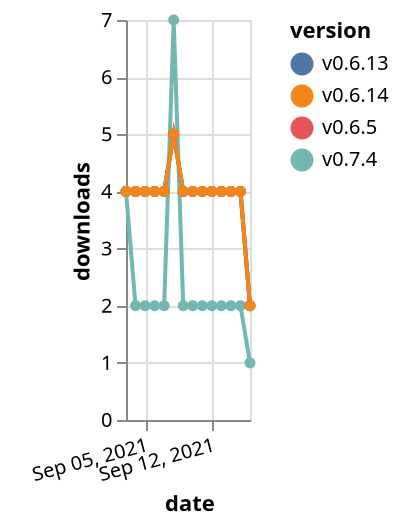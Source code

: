 {"$schema": "https://vega.github.io/schema/vega-lite/v5.json", "description": "A simple bar chart with embedded data.", "data": {"values": [{"date": "2021-09-03", "total": 4661, "delta": 4, "version": "v0.6.5"}, {"date": "2021-09-04", "total": 4665, "delta": 4, "version": "v0.6.5"}, {"date": "2021-09-05", "total": 4669, "delta": 4, "version": "v0.6.5"}, {"date": "2021-09-06", "total": 4673, "delta": 4, "version": "v0.6.5"}, {"date": "2021-09-07", "total": 4677, "delta": 4, "version": "v0.6.5"}, {"date": "2021-09-08", "total": 4682, "delta": 5, "version": "v0.6.5"}, {"date": "2021-09-09", "total": 4686, "delta": 4, "version": "v0.6.5"}, {"date": "2021-09-10", "total": 4690, "delta": 4, "version": "v0.6.5"}, {"date": "2021-09-11", "total": 4694, "delta": 4, "version": "v0.6.5"}, {"date": "2021-09-12", "total": 4698, "delta": 4, "version": "v0.6.5"}, {"date": "2021-09-13", "total": 4702, "delta": 4, "version": "v0.6.5"}, {"date": "2021-09-14", "total": 4706, "delta": 4, "version": "v0.6.5"}, {"date": "2021-09-15", "total": 4710, "delta": 4, "version": "v0.6.5"}, {"date": "2021-09-16", "total": 4712, "delta": 2, "version": "v0.6.5"}, {"date": "2021-09-03", "total": 2860, "delta": 4, "version": "v0.7.4"}, {"date": "2021-09-04", "total": 2862, "delta": 2, "version": "v0.7.4"}, {"date": "2021-09-05", "total": 2864, "delta": 2, "version": "v0.7.4"}, {"date": "2021-09-06", "total": 2866, "delta": 2, "version": "v0.7.4"}, {"date": "2021-09-07", "total": 2868, "delta": 2, "version": "v0.7.4"}, {"date": "2021-09-08", "total": 2875, "delta": 7, "version": "v0.7.4"}, {"date": "2021-09-09", "total": 2877, "delta": 2, "version": "v0.7.4"}, {"date": "2021-09-10", "total": 2879, "delta": 2, "version": "v0.7.4"}, {"date": "2021-09-11", "total": 2881, "delta": 2, "version": "v0.7.4"}, {"date": "2021-09-12", "total": 2883, "delta": 2, "version": "v0.7.4"}, {"date": "2021-09-13", "total": 2885, "delta": 2, "version": "v0.7.4"}, {"date": "2021-09-14", "total": 2887, "delta": 2, "version": "v0.7.4"}, {"date": "2021-09-15", "total": 2889, "delta": 2, "version": "v0.7.4"}, {"date": "2021-09-16", "total": 2890, "delta": 1, "version": "v0.7.4"}, {"date": "2021-09-03", "total": 4850, "delta": 4, "version": "v0.6.13"}, {"date": "2021-09-04", "total": 4854, "delta": 4, "version": "v0.6.13"}, {"date": "2021-09-05", "total": 4858, "delta": 4, "version": "v0.6.13"}, {"date": "2021-09-06", "total": 4862, "delta": 4, "version": "v0.6.13"}, {"date": "2021-09-07", "total": 4866, "delta": 4, "version": "v0.6.13"}, {"date": "2021-09-08", "total": 4871, "delta": 5, "version": "v0.6.13"}, {"date": "2021-09-09", "total": 4875, "delta": 4, "version": "v0.6.13"}, {"date": "2021-09-10", "total": 4879, "delta": 4, "version": "v0.6.13"}, {"date": "2021-09-11", "total": 4883, "delta": 4, "version": "v0.6.13"}, {"date": "2021-09-12", "total": 4887, "delta": 4, "version": "v0.6.13"}, {"date": "2021-09-13", "total": 4891, "delta": 4, "version": "v0.6.13"}, {"date": "2021-09-14", "total": 4895, "delta": 4, "version": "v0.6.13"}, {"date": "2021-09-15", "total": 4899, "delta": 4, "version": "v0.6.13"}, {"date": "2021-09-16", "total": 4901, "delta": 2, "version": "v0.6.13"}, {"date": "2021-09-03", "total": 4832, "delta": 4, "version": "v0.6.14"}, {"date": "2021-09-04", "total": 4836, "delta": 4, "version": "v0.6.14"}, {"date": "2021-09-05", "total": 4840, "delta": 4, "version": "v0.6.14"}, {"date": "2021-09-06", "total": 4844, "delta": 4, "version": "v0.6.14"}, {"date": "2021-09-07", "total": 4848, "delta": 4, "version": "v0.6.14"}, {"date": "2021-09-08", "total": 4853, "delta": 5, "version": "v0.6.14"}, {"date": "2021-09-09", "total": 4857, "delta": 4, "version": "v0.6.14"}, {"date": "2021-09-10", "total": 4861, "delta": 4, "version": "v0.6.14"}, {"date": "2021-09-11", "total": 4865, "delta": 4, "version": "v0.6.14"}, {"date": "2021-09-12", "total": 4869, "delta": 4, "version": "v0.6.14"}, {"date": "2021-09-13", "total": 4873, "delta": 4, "version": "v0.6.14"}, {"date": "2021-09-14", "total": 4877, "delta": 4, "version": "v0.6.14"}, {"date": "2021-09-15", "total": 4881, "delta": 4, "version": "v0.6.14"}, {"date": "2021-09-16", "total": 4883, "delta": 2, "version": "v0.6.14"}]}, "width": "container", "mark": {"type": "line", "point": {"filled": true}}, "encoding": {"x": {"field": "date", "type": "temporal", "timeUnit": "yearmonthdate", "title": "date", "axis": {"labelAngle": -15}}, "y": {"field": "delta", "type": "quantitative", "title": "downloads"}, "color": {"field": "version", "type": "nominal"}, "tooltip": {"field": "delta"}}}